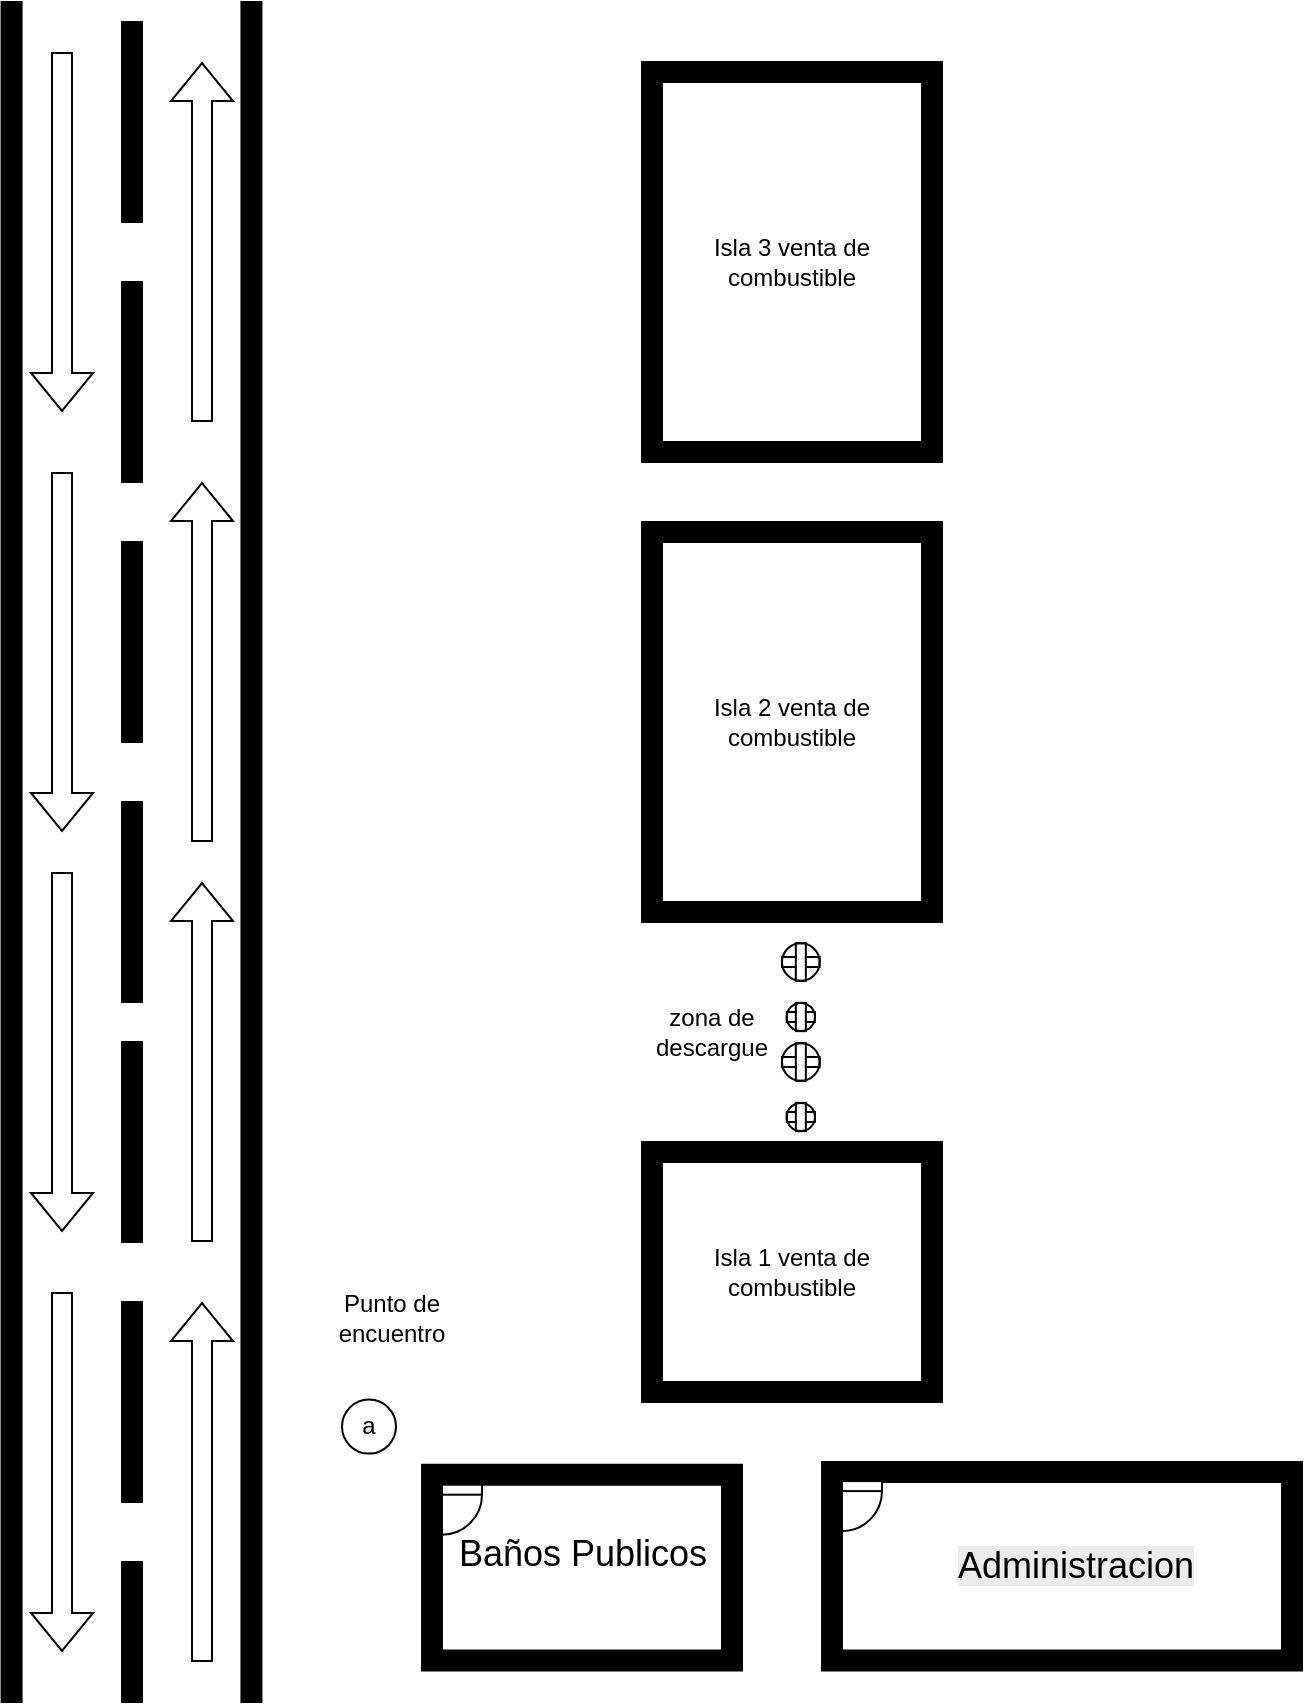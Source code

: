 <mxfile version="28.2.0">
  <diagram name="Page-1" id="38b20595-45e3-9b7f-d5ca-b57f44c5b66d">
    <mxGraphModel dx="873" dy="1119" grid="1" gridSize="10" guides="1" tooltips="1" connect="1" arrows="1" fold="1" page="1" pageScale="1" pageWidth="1100" pageHeight="850" background="none" math="0" shadow="0">
      <root>
        <mxCell id="0" />
        <mxCell id="1" parent="0" />
        <mxCell id="lSpn9x8to274P1ykeCi2-16" value="" style="group" vertex="1" connectable="0" parent="1">
          <mxGeometry x="1320" y="731.35" width="160" height="102.86" as="geometry" />
        </mxCell>
        <mxCell id="lSpn9x8to274P1ykeCi2-13" value="" style="verticalLabelPosition=bottom;html=1;verticalAlign=top;align=center;shape=mxgraph.floorplan.room;fillColor=strokeColor;" vertex="1" parent="lSpn9x8to274P1ykeCi2-16">
          <mxGeometry width="160" height="102.86" as="geometry" />
        </mxCell>
        <mxCell id="lSpn9x8to274P1ykeCi2-14" value="&lt;font style=&quot;font-size: 18px;&quot;&gt;Baños Publicos&lt;/font&gt;" style="text;strokeColor=none;align=center;fillColor=none;html=1;verticalAlign=middle;whiteSpace=wrap;rounded=0;" vertex="1" parent="lSpn9x8to274P1ykeCi2-16">
          <mxGeometry x="7.619" y="19.286" width="144.762" height="51.43" as="geometry" />
        </mxCell>
        <mxCell id="lSpn9x8to274P1ykeCi2-15" value="" style="verticalLabelPosition=bottom;html=1;verticalAlign=top;align=center;shape=mxgraph.floorplan.doorLeft;aspect=fixed;" vertex="1" parent="lSpn9x8to274P1ykeCi2-16">
          <mxGeometry x="10" y="10" width="20" height="21.25" as="geometry" />
        </mxCell>
        <mxCell id="lSpn9x8to274P1ykeCi2-20" value="" style="group" vertex="1" connectable="0" parent="1">
          <mxGeometry x="1520" y="730" width="240" height="104.21" as="geometry" />
        </mxCell>
        <mxCell id="lSpn9x8to274P1ykeCi2-17" value="" style="verticalLabelPosition=bottom;html=1;verticalAlign=top;align=center;shape=mxgraph.floorplan.room;fillColor=strokeColor;" vertex="1" parent="lSpn9x8to274P1ykeCi2-20">
          <mxGeometry width="240" height="104.21" as="geometry" />
        </mxCell>
        <mxCell id="lSpn9x8to274P1ykeCi2-18" value="" style="verticalLabelPosition=bottom;html=1;verticalAlign=top;align=center;shape=mxgraph.floorplan.doorLeft;aspect=fixed;" vertex="1" parent="lSpn9x8to274P1ykeCi2-20">
          <mxGeometry x="10" y="9.55" width="20" height="21.25" as="geometry" />
        </mxCell>
        <mxCell id="lSpn9x8to274P1ykeCi2-19" value="&lt;span style=&quot;color: rgb(0, 0, 0); font-family: Helvetica; font-size: 18px; font-style: normal; font-variant-ligatures: normal; font-variant-caps: normal; font-weight: 400; letter-spacing: normal; orphans: 2; text-indent: 0px; text-transform: none; widows: 2; word-spacing: 0px; -webkit-text-stroke-width: 0px; white-space: normal; background-color: rgb(236, 236, 236); text-decoration-thickness: initial; text-decoration-style: initial; text-decoration-color: initial; float: none; display: inline !important;&quot;&gt;Administracion&lt;/span&gt;" style="text;whiteSpace=wrap;html=1;align=center;verticalAlign=middle;" vertex="1" parent="lSpn9x8to274P1ykeCi2-20">
          <mxGeometry x="20" y="8.68" width="213.68" height="86.84" as="geometry" />
        </mxCell>
        <mxCell id="lSpn9x8to274P1ykeCi2-26" value="" style="group" vertex="1" connectable="0" parent="1">
          <mxGeometry x="1110" width="129.44" height="850" as="geometry" />
        </mxCell>
        <mxCell id="lSpn9x8to274P1ykeCi2-1" value="" style="verticalLabelPosition=bottom;html=1;verticalAlign=top;align=center;shape=mxgraph.floorplan.wall;fillColor=strokeColor;direction=south;" vertex="1" parent="lSpn9x8to274P1ykeCi2-26">
          <mxGeometry width="9.58" height="850" as="geometry" />
        </mxCell>
        <mxCell id="lSpn9x8to274P1ykeCi2-4" value="" style="verticalLabelPosition=bottom;html=1;verticalAlign=top;align=center;shape=mxgraph.floorplan.wall;fillColor=strokeColor;direction=south;" vertex="1" parent="lSpn9x8to274P1ykeCi2-26">
          <mxGeometry x="120" width="9.44" height="850" as="geometry" />
        </mxCell>
        <mxCell id="lSpn9x8to274P1ykeCi2-5" value="" style="verticalLabelPosition=bottom;html=1;verticalAlign=top;align=center;shape=mxgraph.floorplan.wall;fillColor=strokeColor;direction=south;" vertex="1" parent="lSpn9x8to274P1ykeCi2-26">
          <mxGeometry x="60" y="140" width="10" height="100" as="geometry" />
        </mxCell>
        <mxCell id="lSpn9x8to274P1ykeCi2-8" value="" style="verticalLabelPosition=bottom;html=1;verticalAlign=top;align=center;shape=mxgraph.floorplan.wall;fillColor=strokeColor;direction=south;" vertex="1" parent="lSpn9x8to274P1ykeCi2-26">
          <mxGeometry x="60" y="270" width="10" height="100" as="geometry" />
        </mxCell>
        <mxCell id="lSpn9x8to274P1ykeCi2-9" value="" style="verticalLabelPosition=bottom;html=1;verticalAlign=top;align=center;shape=mxgraph.floorplan.wall;fillColor=strokeColor;direction=south;" vertex="1" parent="lSpn9x8to274P1ykeCi2-26">
          <mxGeometry x="60" y="400" width="10" height="100" as="geometry" />
        </mxCell>
        <mxCell id="lSpn9x8to274P1ykeCi2-10" value="" style="verticalLabelPosition=bottom;html=1;verticalAlign=top;align=center;shape=mxgraph.floorplan.wall;fillColor=strokeColor;direction=south;" vertex="1" parent="lSpn9x8to274P1ykeCi2-26">
          <mxGeometry x="60" y="520" width="10" height="100" as="geometry" />
        </mxCell>
        <mxCell id="lSpn9x8to274P1ykeCi2-11" value="" style="verticalLabelPosition=bottom;html=1;verticalAlign=top;align=center;shape=mxgraph.floorplan.wall;fillColor=strokeColor;direction=south;" vertex="1" parent="lSpn9x8to274P1ykeCi2-26">
          <mxGeometry x="60" y="650" width="10" height="100" as="geometry" />
        </mxCell>
        <mxCell id="lSpn9x8to274P1ykeCi2-24" value="" style="verticalLabelPosition=bottom;html=1;verticalAlign=top;align=center;shape=mxgraph.floorplan.wall;fillColor=strokeColor;direction=south;" vertex="1" parent="lSpn9x8to274P1ykeCi2-26">
          <mxGeometry x="60" y="10" width="10" height="100" as="geometry" />
        </mxCell>
        <mxCell id="lSpn9x8to274P1ykeCi2-25" value="" style="verticalLabelPosition=bottom;html=1;verticalAlign=top;align=center;shape=mxgraph.floorplan.wall;fillColor=strokeColor;direction=south;" vertex="1" parent="lSpn9x8to274P1ykeCi2-26">
          <mxGeometry x="60" y="780" width="10" height="70" as="geometry" />
        </mxCell>
        <mxCell id="lSpn9x8to274P1ykeCi2-28" value="" style="shape=flexArrow;endArrow=classic;html=1;rounded=0;" edge="1" parent="lSpn9x8to274P1ykeCi2-26">
          <mxGeometry width="50" height="50" relative="1" as="geometry">
            <mxPoint x="100" y="830" as="sourcePoint" />
            <mxPoint x="100" y="650" as="targetPoint" />
          </mxGeometry>
        </mxCell>
        <mxCell id="lSpn9x8to274P1ykeCi2-30" value="" style="shape=flexArrow;endArrow=classic;html=1;rounded=0;" edge="1" parent="lSpn9x8to274P1ykeCi2-26">
          <mxGeometry width="50" height="50" relative="1" as="geometry">
            <mxPoint x="100" y="620" as="sourcePoint" />
            <mxPoint x="100" y="440" as="targetPoint" />
          </mxGeometry>
        </mxCell>
        <mxCell id="lSpn9x8to274P1ykeCi2-31" value="" style="shape=flexArrow;endArrow=classic;html=1;rounded=0;" edge="1" parent="lSpn9x8to274P1ykeCi2-26">
          <mxGeometry width="50" height="50" relative="1" as="geometry">
            <mxPoint x="100" y="420" as="sourcePoint" />
            <mxPoint x="100" y="240" as="targetPoint" />
          </mxGeometry>
        </mxCell>
        <mxCell id="lSpn9x8to274P1ykeCi2-32" value="" style="shape=flexArrow;endArrow=classic;html=1;rounded=0;" edge="1" parent="lSpn9x8to274P1ykeCi2-26">
          <mxGeometry width="50" height="50" relative="1" as="geometry">
            <mxPoint x="100" y="210" as="sourcePoint" />
            <mxPoint x="100" y="30" as="targetPoint" />
          </mxGeometry>
        </mxCell>
        <mxCell id="lSpn9x8to274P1ykeCi2-33" value="" style="shape=flexArrow;endArrow=none;html=1;rounded=0;startArrow=block;endFill=0;" edge="1" parent="lSpn9x8to274P1ykeCi2-26">
          <mxGeometry width="50" height="50" relative="1" as="geometry">
            <mxPoint x="30" y="825" as="sourcePoint" />
            <mxPoint x="30" y="645" as="targetPoint" />
          </mxGeometry>
        </mxCell>
        <mxCell id="lSpn9x8to274P1ykeCi2-34" value="" style="shape=flexArrow;endArrow=none;html=1;rounded=0;startArrow=block;endFill=0;" edge="1" parent="lSpn9x8to274P1ykeCi2-26">
          <mxGeometry width="50" height="50" relative="1" as="geometry">
            <mxPoint x="30" y="615" as="sourcePoint" />
            <mxPoint x="30" y="435" as="targetPoint" />
          </mxGeometry>
        </mxCell>
        <mxCell id="lSpn9x8to274P1ykeCi2-35" value="" style="shape=flexArrow;endArrow=none;html=1;rounded=0;startArrow=block;endFill=0;" edge="1" parent="lSpn9x8to274P1ykeCi2-26">
          <mxGeometry width="50" height="50" relative="1" as="geometry">
            <mxPoint x="30" y="415" as="sourcePoint" />
            <mxPoint x="30" y="235" as="targetPoint" />
          </mxGeometry>
        </mxCell>
        <mxCell id="lSpn9x8to274P1ykeCi2-36" value="" style="shape=flexArrow;endArrow=none;html=1;rounded=0;startArrow=block;endFill=0;" edge="1" parent="lSpn9x8to274P1ykeCi2-26">
          <mxGeometry width="50" height="50" relative="1" as="geometry">
            <mxPoint x="30" y="205" as="sourcePoint" />
            <mxPoint x="30" y="25" as="targetPoint" />
          </mxGeometry>
        </mxCell>
        <mxCell id="lSpn9x8to274P1ykeCi2-50" value="" style="group" vertex="1" connectable="0" parent="1">
          <mxGeometry x="1270" y="630" width="70" height="95.79" as="geometry" />
        </mxCell>
        <mxCell id="lSpn9x8to274P1ykeCi2-49" value="a" style="ellipse;whiteSpace=wrap;html=1;aspect=fixed;" vertex="1" parent="lSpn9x8to274P1ykeCi2-50">
          <mxGeometry x="10" y="68.79" width="27" height="27" as="geometry" />
        </mxCell>
        <mxCell id="lSpn9x8to274P1ykeCi2-48" value="Punto de encuentro" style="text;strokeColor=none;align=center;fillColor=none;html=1;verticalAlign=middle;whiteSpace=wrap;rounded=0;" vertex="1" parent="lSpn9x8to274P1ykeCi2-50">
          <mxGeometry width="70" height="55" as="geometry" />
        </mxCell>
        <mxCell id="lSpn9x8to274P1ykeCi2-51" value="" style="group" vertex="1" connectable="0" parent="1">
          <mxGeometry x="1430" y="570" width="150" height="130" as="geometry" />
        </mxCell>
        <mxCell id="lSpn9x8to274P1ykeCi2-21" value="" style="verticalLabelPosition=bottom;html=1;verticalAlign=top;align=center;shape=mxgraph.floorplan.room;fillColor=strokeColor;" vertex="1" parent="lSpn9x8to274P1ykeCi2-51">
          <mxGeometry width="150" height="130" as="geometry" />
        </mxCell>
        <mxCell id="lSpn9x8to274P1ykeCi2-44" value="Isla 1 venta de combustible" style="text;strokeColor=none;align=center;fillColor=none;html=1;verticalAlign=middle;whiteSpace=wrap;rounded=0;" vertex="1" parent="lSpn9x8to274P1ykeCi2-51">
          <mxGeometry x="10" y="10" width="130" height="110" as="geometry" />
        </mxCell>
        <mxCell id="lSpn9x8to274P1ykeCi2-52" value="" style="group" vertex="1" connectable="0" parent="1">
          <mxGeometry x="1430" y="460" width="88.83" height="110" as="geometry" />
        </mxCell>
        <mxCell id="lSpn9x8to274P1ykeCi2-42" value="" style="group" vertex="1" connectable="0" parent="lSpn9x8to274P1ykeCi2-52">
          <mxGeometry x="70" y="10" width="18.83" height="45" as="geometry" />
        </mxCell>
        <mxCell id="lSpn9x8to274P1ykeCi2-37" value="" style="verticalLabelPosition=bottom;html=1;verticalAlign=top;align=center;shape=mxgraph.floorplan.doorRevolving;aspect=fixed;" vertex="1" parent="lSpn9x8to274P1ykeCi2-42">
          <mxGeometry x="2.36" y="30" width="14.12" height="15" as="geometry" />
        </mxCell>
        <mxCell id="lSpn9x8to274P1ykeCi2-39" value="" style="verticalLabelPosition=bottom;html=1;verticalAlign=top;align=center;shape=mxgraph.floorplan.doorRevolving;aspect=fixed;" vertex="1" parent="lSpn9x8to274P1ykeCi2-42">
          <mxGeometry width="18.83" height="20" as="geometry" />
        </mxCell>
        <mxCell id="lSpn9x8to274P1ykeCi2-43" value="" style="group" vertex="1" connectable="0" parent="lSpn9x8to274P1ykeCi2-52">
          <mxGeometry x="70" y="60" width="18.83" height="45" as="geometry" />
        </mxCell>
        <mxCell id="lSpn9x8to274P1ykeCi2-40" value="" style="verticalLabelPosition=bottom;html=1;verticalAlign=top;align=center;shape=mxgraph.floorplan.doorRevolving;aspect=fixed;" vertex="1" parent="lSpn9x8to274P1ykeCi2-43">
          <mxGeometry x="2.36" y="30" width="14.12" height="15" as="geometry" />
        </mxCell>
        <mxCell id="lSpn9x8to274P1ykeCi2-41" value="" style="verticalLabelPosition=bottom;html=1;verticalAlign=top;align=center;shape=mxgraph.floorplan.doorRevolving;aspect=fixed;" vertex="1" parent="lSpn9x8to274P1ykeCi2-43">
          <mxGeometry width="18.83" height="20" as="geometry" />
        </mxCell>
        <mxCell id="lSpn9x8to274P1ykeCi2-47" value="zona de descargue" style="text;strokeColor=none;align=center;fillColor=none;html=1;verticalAlign=middle;whiteSpace=wrap;rounded=0;" vertex="1" parent="lSpn9x8to274P1ykeCi2-52">
          <mxGeometry width="70" height="110" as="geometry" />
        </mxCell>
        <mxCell id="lSpn9x8to274P1ykeCi2-53" value="" style="group" vertex="1" connectable="0" parent="1">
          <mxGeometry x="1430" y="30" width="150" height="200" as="geometry" />
        </mxCell>
        <mxCell id="lSpn9x8to274P1ykeCi2-23" value="" style="verticalLabelPosition=bottom;html=1;verticalAlign=top;align=center;shape=mxgraph.floorplan.room;fillColor=strokeColor;" vertex="1" parent="lSpn9x8to274P1ykeCi2-53">
          <mxGeometry width="150" height="200" as="geometry" />
        </mxCell>
        <mxCell id="lSpn9x8to274P1ykeCi2-46" value="Isla 3 venta de combustible" style="text;strokeColor=none;align=center;fillColor=none;html=1;verticalAlign=middle;whiteSpace=wrap;rounded=0;" vertex="1" parent="lSpn9x8to274P1ykeCi2-53">
          <mxGeometry x="10" y="10" width="130" height="180" as="geometry" />
        </mxCell>
        <mxCell id="lSpn9x8to274P1ykeCi2-54" value="" style="group" vertex="1" connectable="0" parent="1">
          <mxGeometry x="1430" y="260" width="150" height="200" as="geometry" />
        </mxCell>
        <mxCell id="lSpn9x8to274P1ykeCi2-22" value="" style="verticalLabelPosition=bottom;html=1;verticalAlign=top;align=center;shape=mxgraph.floorplan.room;fillColor=strokeColor;" vertex="1" parent="lSpn9x8to274P1ykeCi2-54">
          <mxGeometry width="150" height="200" as="geometry" />
        </mxCell>
        <mxCell id="lSpn9x8to274P1ykeCi2-45" value="Isla 2 venta de combustible" style="text;strokeColor=none;align=center;fillColor=none;html=1;verticalAlign=middle;whiteSpace=wrap;rounded=0;" vertex="1" parent="lSpn9x8to274P1ykeCi2-54">
          <mxGeometry x="10" y="10" width="130" height="180" as="geometry" />
        </mxCell>
      </root>
    </mxGraphModel>
  </diagram>
</mxfile>
